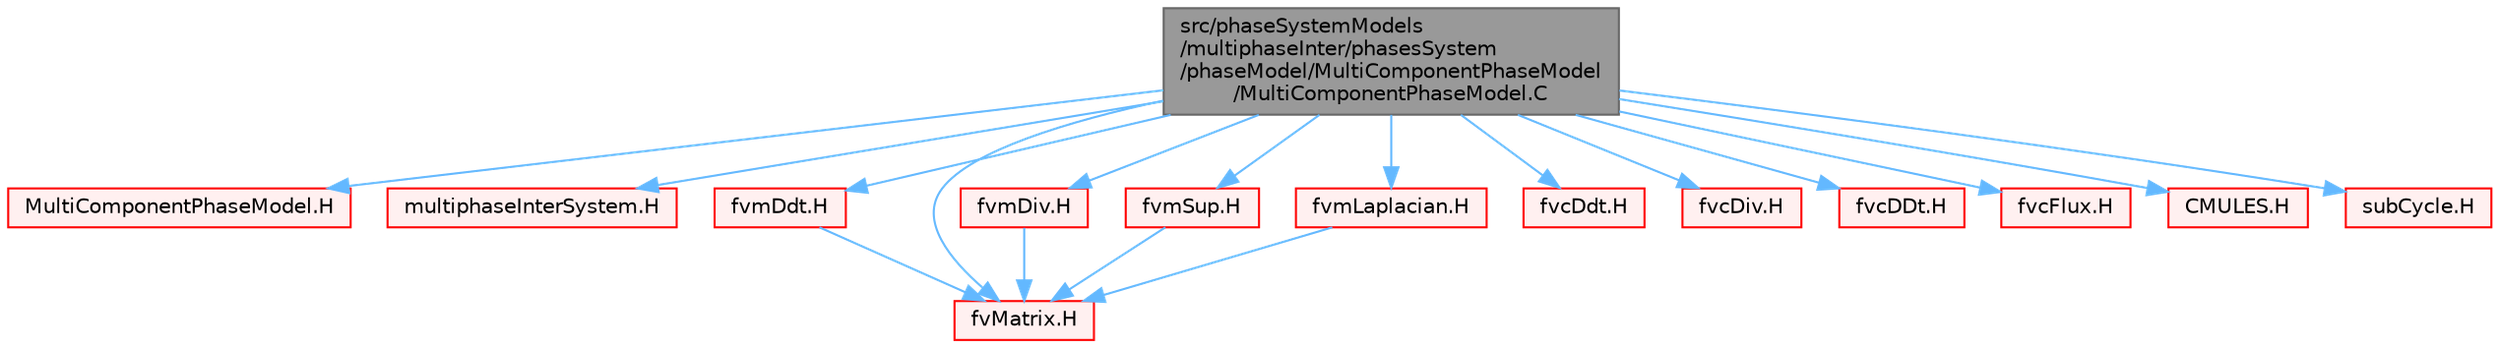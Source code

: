 digraph "src/phaseSystemModels/multiphaseInter/phasesSystem/phaseModel/MultiComponentPhaseModel/MultiComponentPhaseModel.C"
{
 // LATEX_PDF_SIZE
  bgcolor="transparent";
  edge [fontname=Helvetica,fontsize=10,labelfontname=Helvetica,labelfontsize=10];
  node [fontname=Helvetica,fontsize=10,shape=box,height=0.2,width=0.4];
  Node1 [id="Node000001",label="src/phaseSystemModels\l/multiphaseInter/phasesSystem\l/phaseModel/MultiComponentPhaseModel\l/MultiComponentPhaseModel.C",height=0.2,width=0.4,color="gray40", fillcolor="grey60", style="filled", fontcolor="black",tooltip=" "];
  Node1 -> Node2 [id="edge1_Node000001_Node000002",color="steelblue1",style="solid",tooltip=" "];
  Node2 [id="Node000002",label="MultiComponentPhaseModel.H",height=0.2,width=0.4,color="red", fillcolor="#FFF0F0", style="filled",URL="$multiphaseInter_2phasesSystem_2phaseModel_2MultiComponentPhaseModel_2MultiComponentPhaseModel_8H.html",tooltip=" "];
  Node1 -> Node396 [id="edge2_Node000001_Node000396",color="steelblue1",style="solid",tooltip=" "];
  Node396 [id="Node000396",label="multiphaseInterSystem.H",height=0.2,width=0.4,color="red", fillcolor="#FFF0F0", style="filled",URL="$multiphaseInterSystem_8H.html",tooltip=" "];
  Node1 -> Node418 [id="edge3_Node000001_Node000418",color="steelblue1",style="solid",tooltip=" "];
  Node418 [id="Node000418",label="fvmDdt.H",height=0.2,width=0.4,color="red", fillcolor="#FFF0F0", style="filled",URL="$fvmDdt_8H.html",tooltip="Calculate the matrix for the first temporal derivative."];
  Node418 -> Node419 [id="edge4_Node000418_Node000419",color="steelblue1",style="solid",tooltip=" "];
  Node419 [id="Node000419",label="fvMatrix.H",height=0.2,width=0.4,color="red", fillcolor="#FFF0F0", style="filled",URL="$fvMatrix_8H.html",tooltip=" "];
  Node1 -> Node425 [id="edge5_Node000001_Node000425",color="steelblue1",style="solid",tooltip=" "];
  Node425 [id="Node000425",label="fvmDiv.H",height=0.2,width=0.4,color="red", fillcolor="#FFF0F0", style="filled",URL="$fvmDiv_8H.html",tooltip="Calculate the matrix for the divergence of the given field and flux."];
  Node425 -> Node419 [id="edge6_Node000425_Node000419",color="steelblue1",style="solid",tooltip=" "];
  Node1 -> Node426 [id="edge7_Node000001_Node000426",color="steelblue1",style="solid",tooltip=" "];
  Node426 [id="Node000426",label="fvmSup.H",height=0.2,width=0.4,color="red", fillcolor="#FFF0F0", style="filled",URL="$fvmSup_8H.html",tooltip="Calculate the finiteVolume matrix for implicit and explicit sources."];
  Node426 -> Node419 [id="edge8_Node000426_Node000419",color="steelblue1",style="solid",tooltip=" "];
  Node1 -> Node429 [id="edge9_Node000001_Node000429",color="steelblue1",style="solid",tooltip=" "];
  Node429 [id="Node000429",label="fvmLaplacian.H",height=0.2,width=0.4,color="red", fillcolor="#FFF0F0", style="filled",URL="$fvmLaplacian_8H.html",tooltip="Calculate the matrix for the laplacian of the field."];
  Node429 -> Node419 [id="edge10_Node000429_Node000419",color="steelblue1",style="solid",tooltip=" "];
  Node1 -> Node430 [id="edge11_Node000001_Node000430",color="steelblue1",style="solid",tooltip=" "];
  Node430 [id="Node000430",label="fvcDdt.H",height=0.2,width=0.4,color="red", fillcolor="#FFF0F0", style="filled",URL="$fvcDdt_8H.html",tooltip="Calculate the first temporal derivative."];
  Node1 -> Node434 [id="edge12_Node000001_Node000434",color="steelblue1",style="solid",tooltip=" "];
  Node434 [id="Node000434",label="fvcDiv.H",height=0.2,width=0.4,color="red", fillcolor="#FFF0F0", style="filled",URL="$fvcDiv_8H.html",tooltip="Calculate the divergence of the given field."];
  Node1 -> Node435 [id="edge13_Node000001_Node000435",color="steelblue1",style="solid",tooltip=" "];
  Node435 [id="Node000435",label="fvcDDt.H",height=0.2,width=0.4,color="red", fillcolor="#FFF0F0", style="filled",URL="$fvcDDt_8H.html",tooltip="Calculate the substantive (total) derivative."];
  Node1 -> Node419 [id="edge14_Node000001_Node000419",color="steelblue1",style="solid",tooltip=" "];
  Node1 -> Node436 [id="edge15_Node000001_Node000436",color="steelblue1",style="solid",tooltip=" "];
  Node436 [id="Node000436",label="fvcFlux.H",height=0.2,width=0.4,color="red", fillcolor="#FFF0F0", style="filled",URL="$fvcFlux_8H.html",tooltip="Calculate the face-flux of the given field."];
  Node1 -> Node437 [id="edge16_Node000001_Node000437",color="steelblue1",style="solid",tooltip=" "];
  Node437 [id="Node000437",label="CMULES.H",height=0.2,width=0.4,color="red", fillcolor="#FFF0F0", style="filled",URL="$CMULES_8H.html",tooltip="CMULES: Multidimensional universal limiter for explicit corrected implicit solution."];
  Node1 -> Node448 [id="edge17_Node000001_Node000448",color="steelblue1",style="solid",tooltip=" "];
  Node448 [id="Node000448",label="subCycle.H",height=0.2,width=0.4,color="red", fillcolor="#FFF0F0", style="filled",URL="$subCycle_8H.html",tooltip=" "];
}
